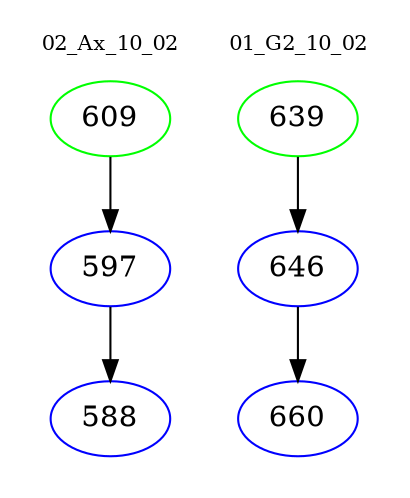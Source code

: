 digraph{
subgraph cluster_0 {
color = white
label = "02_Ax_10_02";
fontsize=10;
T0_609 [label="609", color="green"]
T0_609 -> T0_597 [color="black"]
T0_597 [label="597", color="blue"]
T0_597 -> T0_588 [color="black"]
T0_588 [label="588", color="blue"]
}
subgraph cluster_1 {
color = white
label = "01_G2_10_02";
fontsize=10;
T1_639 [label="639", color="green"]
T1_639 -> T1_646 [color="black"]
T1_646 [label="646", color="blue"]
T1_646 -> T1_660 [color="black"]
T1_660 [label="660", color="blue"]
}
}
